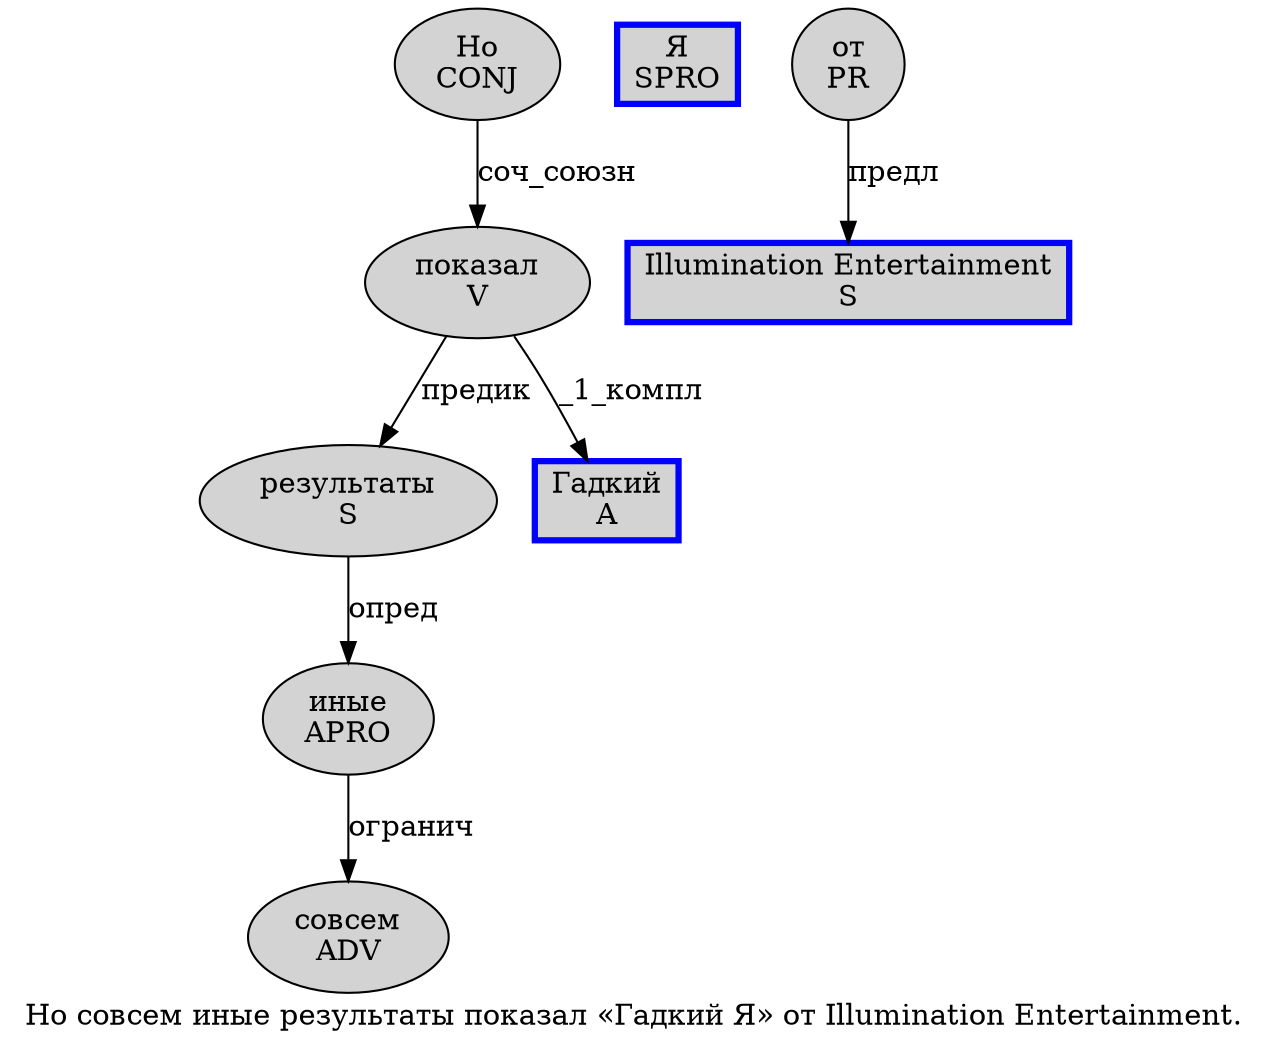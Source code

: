 digraph SENTENCE_2839 {
	graph [label="Но совсем иные результаты показал «Гадкий Я» от Illumination Entertainment."]
	node [style=filled]
		0 [label="Но
CONJ" color="" fillcolor=lightgray penwidth=1 shape=ellipse]
		1 [label="совсем
ADV" color="" fillcolor=lightgray penwidth=1 shape=ellipse]
		2 [label="иные
APRO" color="" fillcolor=lightgray penwidth=1 shape=ellipse]
		3 [label="результаты
S" color="" fillcolor=lightgray penwidth=1 shape=ellipse]
		4 [label="показал
V" color="" fillcolor=lightgray penwidth=1 shape=ellipse]
		6 [label="Гадкий
A" color=blue fillcolor=lightgray penwidth=3 shape=box]
		7 [label="Я
SPRO" color=blue fillcolor=lightgray penwidth=3 shape=box]
		9 [label="от
PR" color="" fillcolor=lightgray penwidth=1 shape=ellipse]
		10 [label="Illumination Entertainment
S" color=blue fillcolor=lightgray penwidth=3 shape=box]
			9 -> 10 [label="предл"]
			4 -> 3 [label="предик"]
			4 -> 6 [label="_1_компл"]
			3 -> 2 [label="опред"]
			2 -> 1 [label="огранич"]
			0 -> 4 [label="соч_союзн"]
}